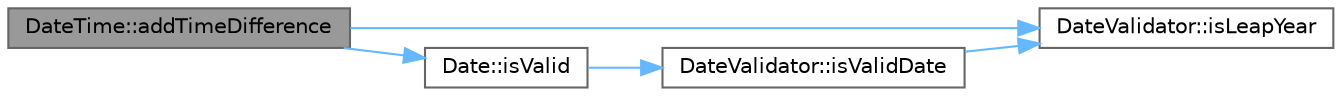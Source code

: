 digraph "DateTime::addTimeDifference"
{
 // LATEX_PDF_SIZE
  bgcolor="transparent";
  edge [fontname=Helvetica,fontsize=10,labelfontname=Helvetica,labelfontsize=10];
  node [fontname=Helvetica,fontsize=10,shape=box,height=0.2,width=0.4];
  rankdir="LR";
  Node1 [id="Node000001",label="DateTime::addTimeDifference",height=0.2,width=0.4,color="gray40", fillcolor="grey60", style="filled", fontcolor="black",tooltip="Add time difference to the current date and time."];
  Node1 -> Node2 [id="edge1_Node000001_Node000002",color="steelblue1",style="solid",tooltip=" "];
  Node2 [id="Node000002",label="DateValidator::isLeapYear",height=0.2,width=0.4,color="grey40", fillcolor="white", style="filled",URL="$class_date_validator.html#a387fabe601e1d421996848e8012ed6ee",tooltip="Check if a year is a leap year."];
  Node1 -> Node3 [id="edge2_Node000001_Node000003",color="steelblue1",style="solid",tooltip=" "];
  Node3 [id="Node000003",label="Date::isValid",height=0.2,width=0.4,color="grey40", fillcolor="white", style="filled",URL="$struct_date.html#a7a39fcfa60c9ff0f73d8c8094ffd1f78",tooltip="Validate the date."];
  Node3 -> Node4 [id="edge3_Node000003_Node000004",color="steelblue1",style="solid",tooltip=" "];
  Node4 [id="Node000004",label="DateValidator::isValidDate",height=0.2,width=0.4,color="grey40", fillcolor="white", style="filled",URL="$class_date_validator.html#a56683b27e1b8462d1434691293d7226c",tooltip="Validate a date."];
  Node4 -> Node2 [id="edge4_Node000004_Node000002",color="steelblue1",style="solid",tooltip=" "];
}
